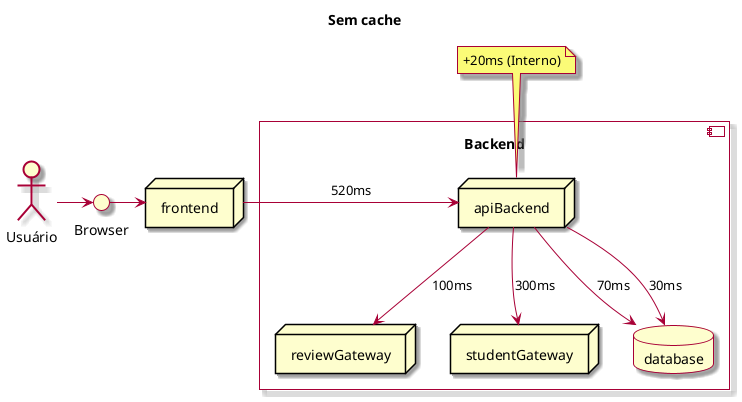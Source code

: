 @startuml

skin rose

Title: Sem cache

actor "Usuário" as actor
interface "Browser" as browser
node frontend

actor -> browser
browser -> frontend

component "Backend\n" {

  node "apiBackend" as backend
  node reviewGateway as reviewGateway
  node studentGateway as studentGateway
  database database

  backend --> database: 70ms
  backend --> database: 30ms
  backend --> reviewGateway: 100ms
  backend --> studentGateway: 300ms
}

frontend -> backend: 520ms
note top of backend: +20ms (Interno)

@enduml